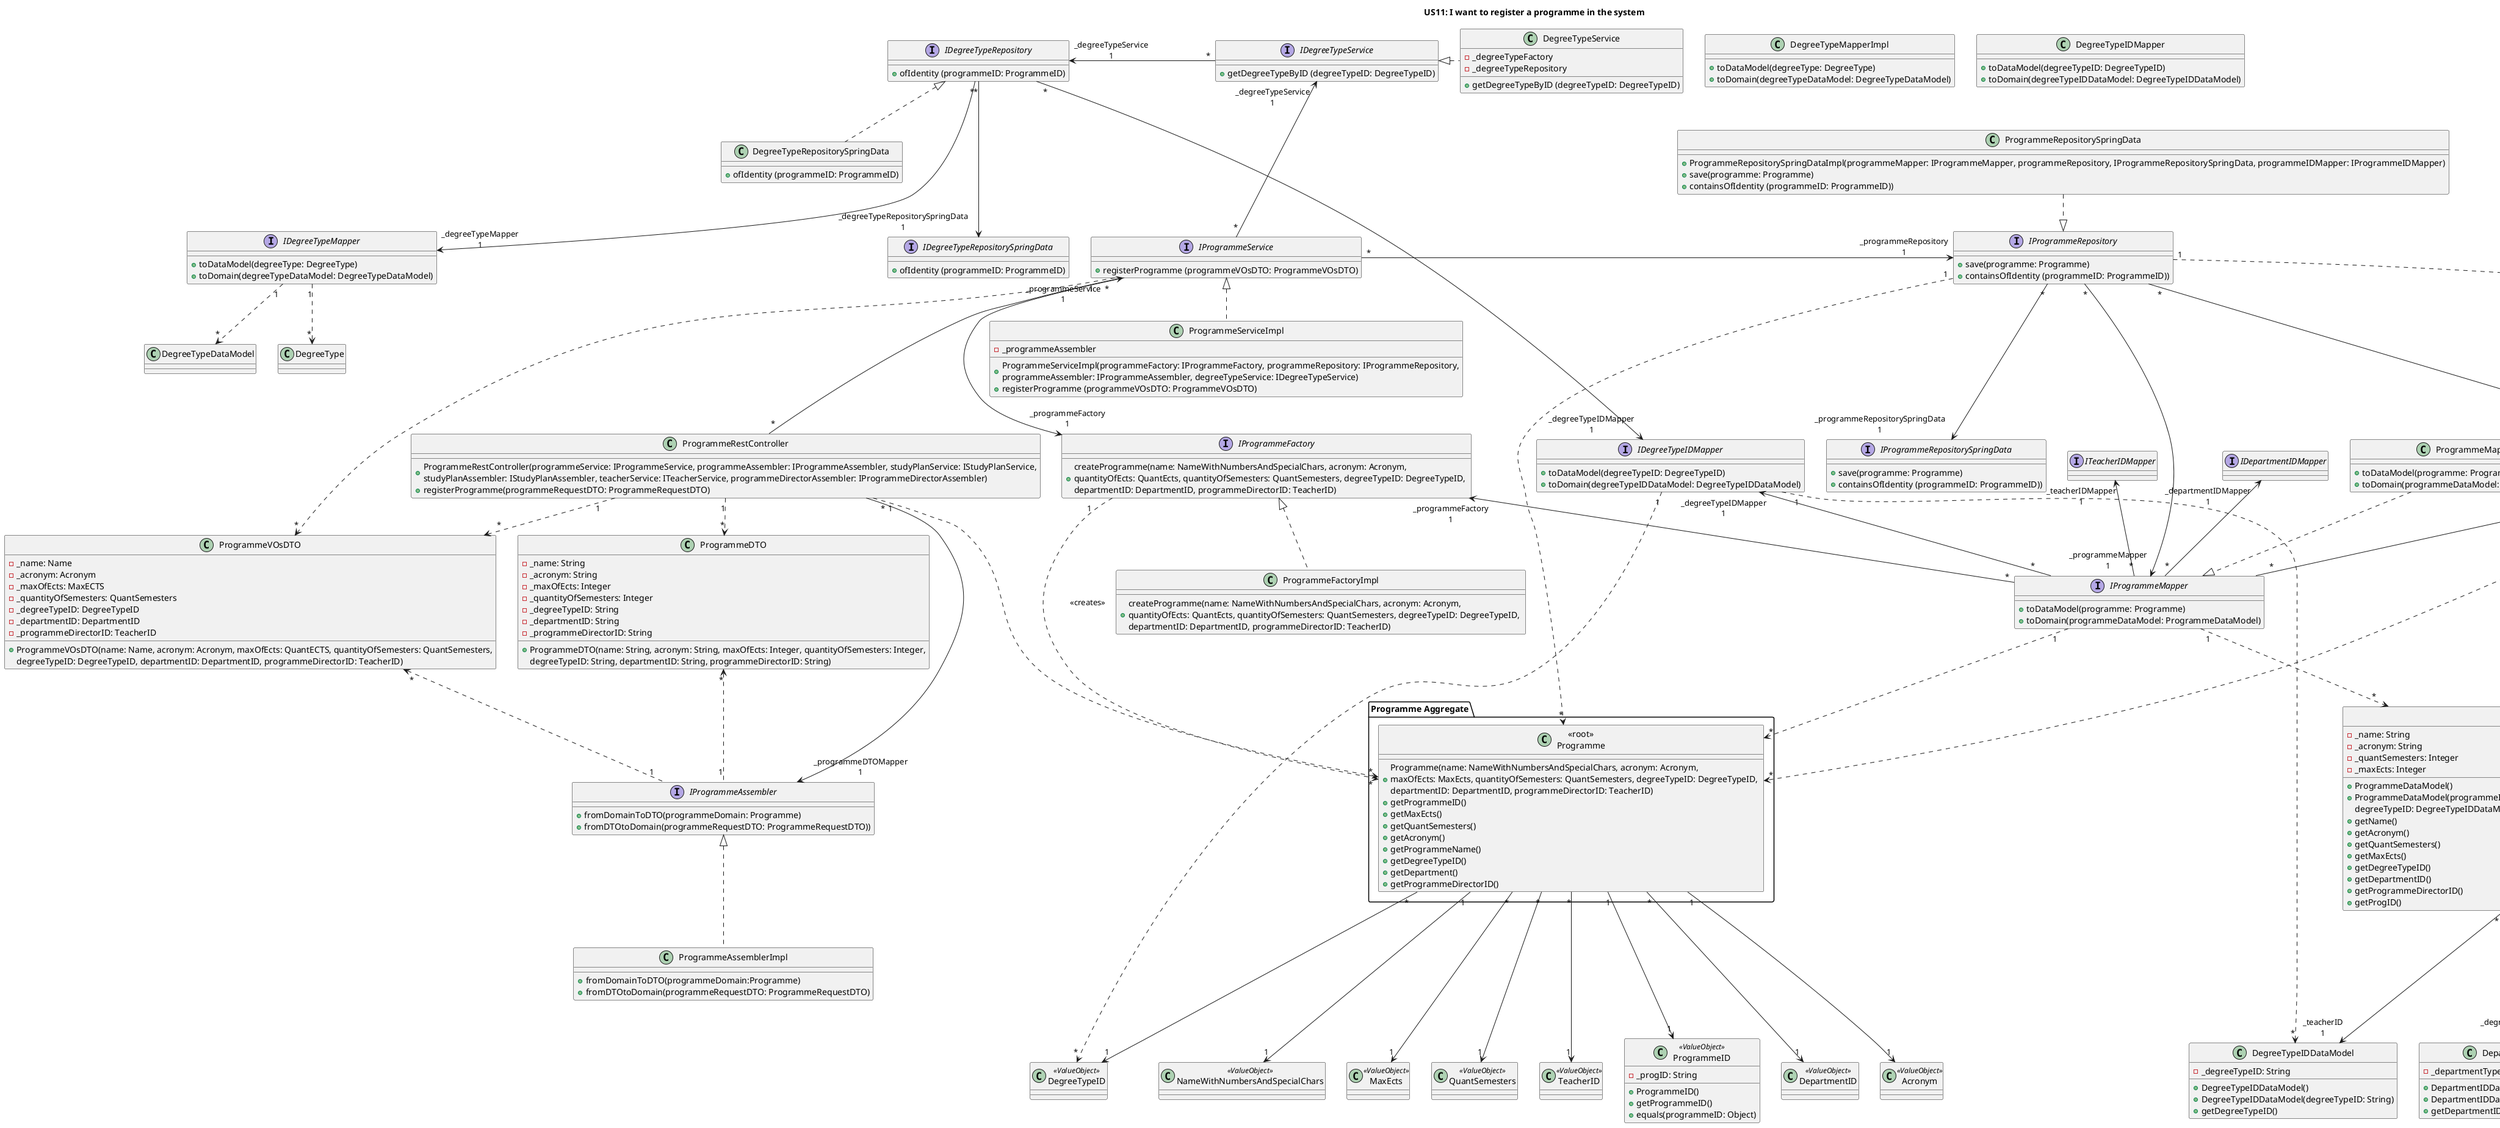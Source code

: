 @startuml
title US11: I want to register a programme in the system

class ProgrammeRestController {
    +ProgrammeRestController(programmeService: IProgrammeService, programmeAssembler: IProgrammeAssembler, studyPlanService: IStudyPlanService,\nstudyPlanAssembler: IStudyPlanAssembler, teacherService: ITeacherService, programmeDirectorAssembler: IProgrammeDirectorAssembler)
    +registerProgramme(programmeRequestDTO: ProgrammeRequestDTO)
}

interface IProgrammeAssembler {
    +fromDomainToDTO(programmeDomain: Programme)
    +fromDTOtoDomain(programmeRequestDTO: ProgrammeRequestDTO))
}

class ProgrammeAssemblerImpl {
    +fromDomainToDTO(programmeDomain:Programme)
    +fromDTOtoDomain(programmeRequestDTO: ProgrammeRequestDTO)
}

class ProgrammeDTO {
    -_name: String
    -_acronym: String
    -_maxOfEcts: Integer
    -_quantityOfSemesters: Integer
    -_degreeTypeID: String
    -_departmentID: String
    -_programmeDirectorID: String
    +ProgrammeDTO(name: String, acronym: String, maxOfEcts: Integer, quantityOfSemesters: Integer,
    degreeTypeID: String, departmentID: String, programmeDirectorID: String)
}

class ProgrammeVOsDTO {
    -_name: Name
    -_acronym: Acronym
    -_maxOfEcts: MaxECTS
    -_quantityOfSemesters: QuantSemesters
    -_degreeTypeID: DegreeTypeID
    -_departmentID: DepartmentID
    -_programmeDirectorID: TeacherID
    +ProgrammeVOsDTO(name: Name, acronym: Acronym, maxOfEcts: QuantECTS, quantityOfSemesters: QuantSemesters,
    degreeTypeID: DegreeTypeID, departmentID: DepartmentID, programmeDirectorID: TeacherID)
}

interface IProgrammeService {
    +registerProgramme (programmeVOsDTO: ProgrammeVOsDTO)
}

class ProgrammeServiceImpl {
    -_programmeAssembler
    +ProgrammeServiceImpl(programmeFactory: IProgrammeFactory, programmeRepository: IProgrammeRepository,\nprogrammeAssembler: IProgrammeAssembler, degreeTypeService: IDegreeTypeService)
    +registerProgramme (programmeVOsDTO: ProgrammeVOsDTO)
}

interface IDegreeTypeService {
    +getDegreeTypeByID (degreeTypeID: DegreeTypeID)
}

class DegreeTypeService {
    -_degreeTypeFactory
    -_degreeTypeRepository
    +getDegreeTypeByID (degreeTypeID: DegreeTypeID)
}

interface IProgrammeFactory {
    +createProgramme(name: NameWithNumbersAndSpecialChars, acronym: Acronym, \nquantityOfEcts: QuantEcts, quantityOfSemesters: QuantSemesters, degreeTypeID: DegreeTypeID, \ndepartmentID: DepartmentID, programmeDirectorID: TeacherID)
}

class ProgrammeFactoryImpl {
    +createProgramme(name: NameWithNumbersAndSpecialChars, acronym: Acronym, \nquantityOfEcts: QuantEcts, quantityOfSemesters: QuantSemesters, degreeTypeID: DegreeTypeID, \ndepartmentID: DepartmentID, programmeDirectorID: TeacherID)
}

interface IProgrammeRepository {
    +save(programme: Programme)
    +containsOfIdentity (programmeID: ProgrammeID))
}

interface IDegreeTypeRepository {
    +ofIdentity (programmeID: ProgrammeID)
}

interface IProgrammeRepositorySpringData {
    +save(programme: Programme)
    +containsOfIdentity (programmeID: ProgrammeID))
}

interface IDegreeTypeRepositorySpringData {
    +ofIdentity (programmeID: ProgrammeID)
}

class ProgrammeRepositorySpringData {
     +ProgrammeRepositorySpringDataImpl(programmeMapper: IProgrammeMapper, programmeRepository, IProgrammeRepositorySpringData, programmeIDMapper: IProgrammeIDMapper)
     +save(programme: Programme)
     +containsOfIdentity (programmeID: ProgrammeID))
}

class DegreeTypeRepositorySpringData {
     +ofIdentity (programmeID: ProgrammeID)
}

interface IProgrammeMapper {
    +toDataModel(programme: Programme)
    +toDomain(programmeDataModel: ProgrammeDataModel)
}

class ProgrammeMapperImpl {
    +toDataModel(programme: Programme)
    +toDomain(programmeDataModel: ProgrammeDataModel)
}

interface IDegreeTypeMapper {
    +toDataModel(degreeType: DegreeType)
    +toDomain(degreeTypeDataModel: DegreeTypeDataModel)
}

class DegreeTypeMapperImpl {
    +toDataModel(degreeType: DegreeType)
    +toDomain(degreeTypeDataModel: DegreeTypeDataModel)
}

interface IProgrammeIDMapper {
    +toDataModel(programmeID: ProgrammeID)
    +toDomain(programmeIDDataModel: ProgrammeIDDataModel)
}

interface IDegreeTypeIDMapper {
    +toDataModel(degreeTypeID: DegreeTypeID)
    +toDomain(degreeTypeIDDataModel: DegreeTypeIDDataModel)
}

interface IDepartmentIDMapper {}

interface ITeacherIDMapper {}

interface IProgrammeFactory {}

class ProgrammeIDMapperImpl {
    +toDataModel(programmeID: ProgrammeID)
    +toDomain(programmeIDDataModel: ProgrammeIDDataModel)
}

class DegreeTypeIDMapper {
    +toDataModel(degreeTypeID: DegreeTypeID)
    +toDomain(degreeTypeIDDataModel: DegreeTypeIDDataModel)
}

package "Programme Aggregate" {
    class "<<root>>\nProgramme" {
        +Programme(name: NameWithNumbersAndSpecialChars, acronym: Acronym, \nmaxOfEcts: MaxEcts, quantityOfSemesters: QuantSemesters, degreeTypeID: DegreeTypeID, \ndepartmentID: DepartmentID, programmeDirectorID: TeacherID)
        +getProgrammeID()
        +getMaxEcts()
        +getQuantSemesters()
        +getAcronym()
        +getProgrammeName()
        +getDegreeTypeID()
        +getDepartment()
        +getProgrammeDirectorID()
    }
}

class ProgrammeID <<ValueObject>> {
    -_progID: String
    +ProgrammeID()
    +getProgrammeID()
    +equals(programmeID: Object)
}

class DepartmentID <<ValueObject>> {}

class Acronym <<ValueObject>> {}

class NameWithNumbersAndSpecialChars <<ValueObject>> {}

class MaxEcts <<ValueObject>> {}

class QuantSemesters <<ValueObject>> {}

class DegreeTypeID <<ValueObject>> {}

class TeacherID <<ValueObject>> {}

class ProgrammeDataModel {
    -_name: String
    -_acronym: String
    -_quantSemesters: Integer
    -_maxEcts: Integer
    +ProgrammeDataModel()
    +ProgrammeDataModel(programmeID: ProgrammeIDDataModel, name: String, acronym: String, quantSemesters: Integer, maxEcts: Integer,
    degreeTypeID: DegreeTypeIDDataModel, departmentID: DepartmentIDDataModel, progDirectorID: TeacherIDDataModel)
    +getName()
    +getAcronym()
    +getQuantSemesters()
    +getMaxEcts()
    +getDegreeTypeID()
    +getDepartmentID()
    +getProgrammeDirectorID()
    +getProgID()
}

class ProgrammeIDDataModel {
    -_programmeName: String
    -_programmeAcronym: String
    +TeacherIDDataModel()
    +TeacherIDDataModel(teacherAcronym: String)
    +getTeacherAcronym()
}

class DegreeTypeIDDataModel {
    -_degreeTypeID: String
    +DegreeTypeIDDataModel()
    +DegreeTypeIDDataModel(degreeTypeID: String)
    +getDegreeTypeID()
}

class DepartmentIDDataModel {
    -_departmentTypeID: String
    +DepartmentIDDataModel()
    +DepartmentIDDataModel(departmentID: String)
    +getDepartmentID()
}

class TeacherIDDataModel {
    -_teacherAcronym: String
    +TeacherIDDataModel()
    +TeacherIDDataModel(teacherAcronym: String)
    +getTeacherAcronym()
}

ProgrammeRestController "*" -u--> "_programmeService\n1" IProgrammeService
ProgrammeRestController "*" ---> "_programmeDTOMapper\n1" IProgrammeAssembler
ProgrammeRestController "1" ..> "*" ProgrammeDTO
ProgrammeRestController "1" ..> "*" ProgrammeVOsDTO
ProgrammeRestController "1" ..> "*" "<<root>>\nProgramme"

IProgrammeAssembler <|.. ProgrammeAssemblerImpl
IProgrammeAssembler "1" .u.> "*" ProgrammeDTO
IProgrammeAssembler "1" .u.> "*" ProgrammeVOsDTO

IProgrammeService <|.- ProgrammeServiceImpl
IProgrammeService "1" ..> "*" ProgrammeVOsDTO

IProgrammeService "*" -r--> "_programmeRepository\n1" IProgrammeRepository
IProgrammeService "*" -r--> "_programmeFactory\n1" IProgrammeFactory
IProgrammeService "*" -u--> "_degreeTypeService\n1" IDegreeTypeService

IDegreeTypeService "*" --l-> "_degreeTypeService\n1" IDegreeTypeRepository
IDegreeTypeService <|.r. DegreeTypeService

IDegreeTypeRepository <|.d. DegreeTypeRepositorySpringData
IDegreeTypeRepository "*" ---> "_degreeTypeRepositorySpringData\n1" IDegreeTypeRepositorySpringData
IDegreeTypeRepository "*" ---> "_degreeTypeMapper\n1" IDegreeTypeMapper
IDegreeTypeRepository "*" ---> "_degreeTypeIDMapper\n1" IDegreeTypeIDMapper

IDegreeTypeIDMapper "1" ..> "*" DegreeTypeID
IDegreeTypeIDMapper "1" ..> "*" DegreeTypeIDDataModel

IDegreeTypeMapper "1" ..> "*" DegreeType
IDegreeTypeMapper "1" ..> "*" DegreeTypeDataModel

IProgrammeFactory <|.d. ProgrammeFactoryImpl
IProgrammeFactory "1" ..> "*" "<<root>>\nProgramme" : "<<creates>>"

IProgrammeRepository <|.u- ProgrammeRepositorySpringData
IProgrammeRepository "*" ---> "_programmeMapper\n1" IProgrammeMapper
IProgrammeRepository "*" ---> "_programmeIDMapper\n1" IProgrammeIDMapper
IProgrammeRepository "*" ---> "_programmeRepositorySpringData\n1" IProgrammeRepositorySpringData
IProgrammeRepository "1" ..> "*" "<<root>>\nProgramme"
IProgrammeRepository "1" ..> "*" ProgrammeDataModel

IProgrammeMapper <|.u. ProgrammeMapperImpl
IProgrammeMapper "1" ..> "*" "<<root>>\nProgramme"
IProgrammeMapper "1" ..> "*" ProgrammeDataModel
IProgrammeMapper "*" -u-> "_programmeIDMapper\n1" IProgrammeIDMapper
IProgrammeMapper "*" -u-> "_degreeTypeIDMapper\n1" IDegreeTypeIDMapper
IProgrammeMapper "*" -u-> "_departmentIDMapper\n1" IDepartmentIDMapper
IProgrammeMapper "*" -u-> "_teacherIDMapper\n1" ITeacherIDMapper
IProgrammeMapper "*" -u-> "_programmeFactory\n1" IProgrammeFactory

IProgrammeIDMapper <|.. ProgrammeIDMapperImpl
IProgrammeIDMapper "1" ..> "*" "<<root>>\nProgramme"
IProgrammeIDMapper "1" ..> "*" ProgrammeIDDataModel

"<<root>>\nProgramme" "*" ---> "1" TeacherID
"<<root>>\nProgramme" "*" ---> "1" DegreeTypeID
"<<root>>\nProgramme" "*" ---> "1" DepartmentID
"<<root>>\nProgramme" "*" ---> "1" QuantSemesters
"<<root>>\nProgramme" "*" ---> "1" MaxEcts
"<<root>>\nProgramme" "1" ---> "1" Acronym
"<<root>>\nProgramme" "1" ---> "1" NameWithNumbersAndSpecialChars
"<<root>>\nProgramme" "1" ---> "1" ProgrammeID

ProgrammeDataModel "*" ---> "_teacherID\n1" TeacherIDDataModel
ProgrammeDataModel "*" ---> "_teacherID\n1" DegreeTypeIDDataModel
ProgrammeDataModel "*" ---> "_degreeTypeID\n1" DepartmentIDDataModel
ProgrammeDataModel "1" ---> "_programmeID\n1" ProgrammeIDDataModel
@enduml
